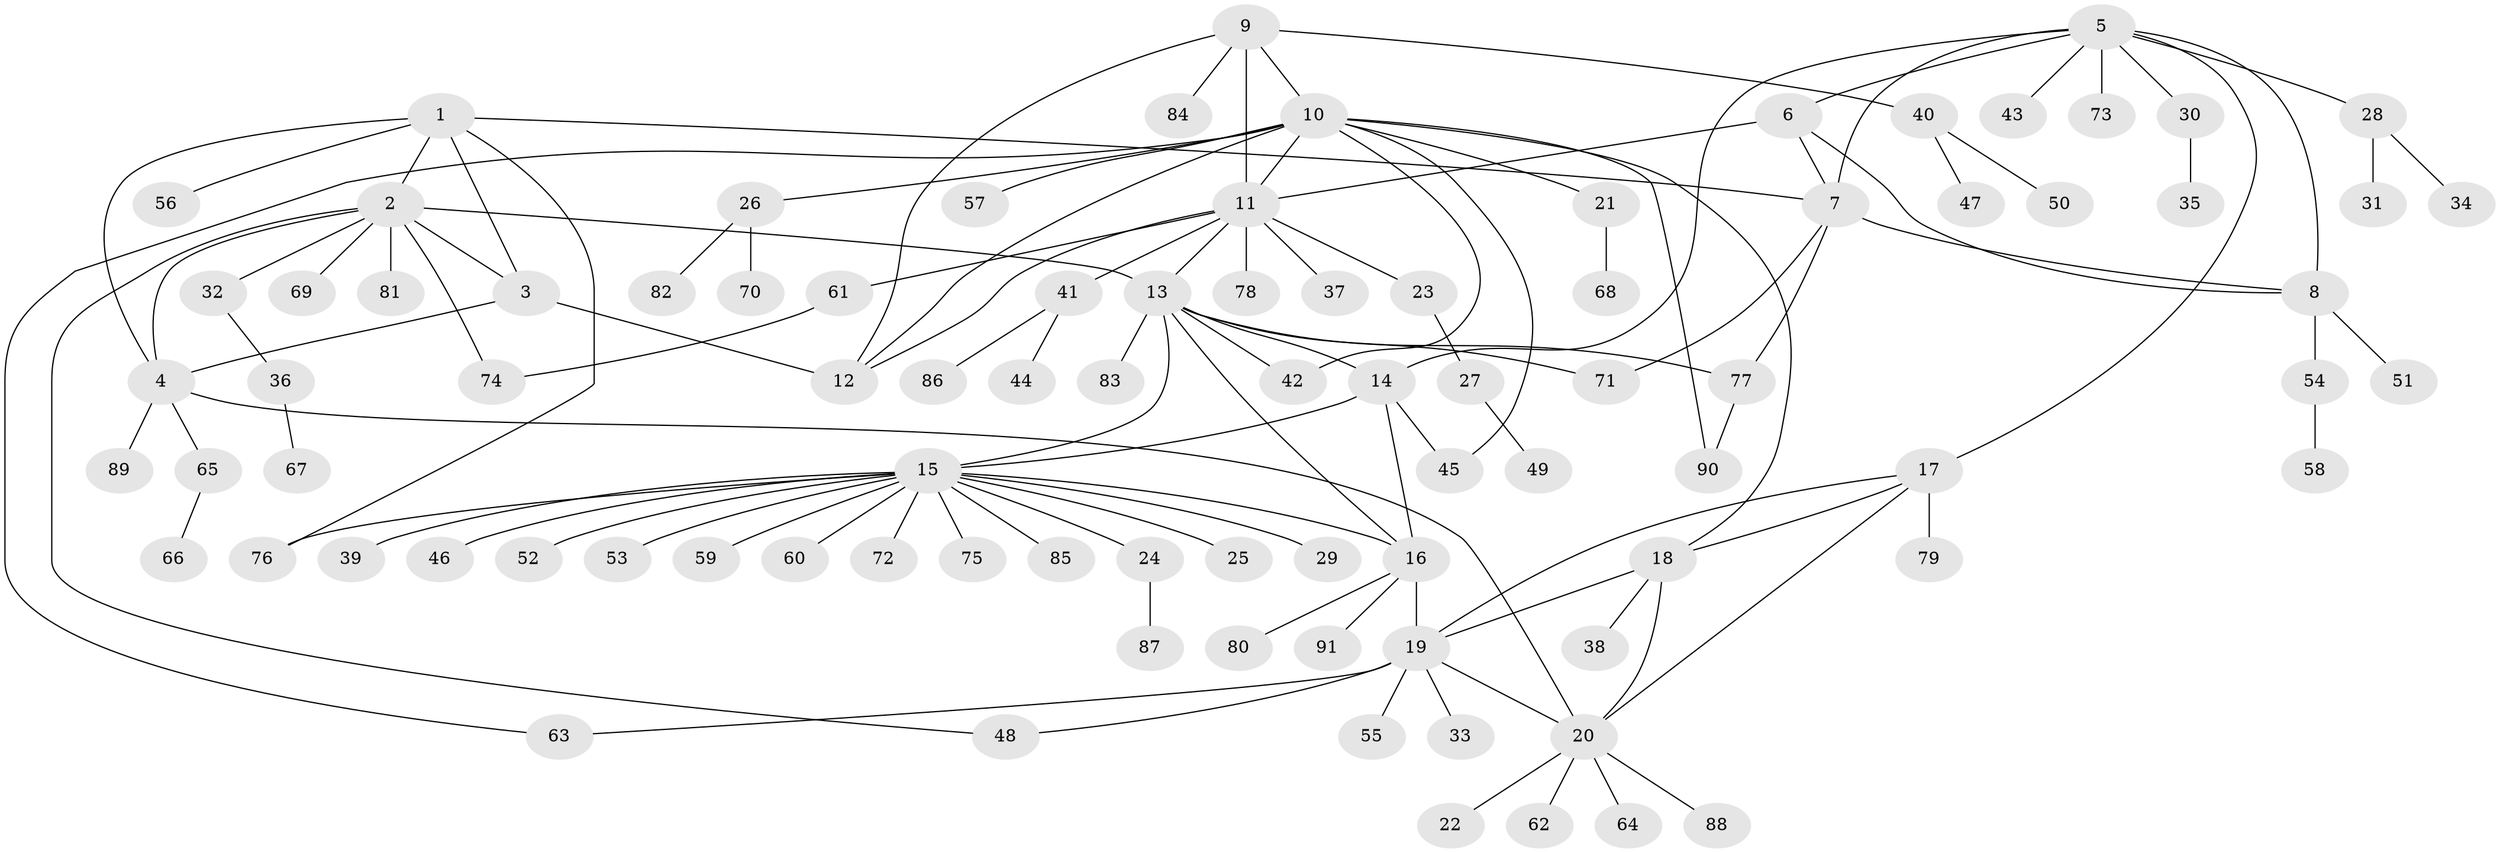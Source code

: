 // coarse degree distribution, {4: 0.05970149253731343, 7: 0.04477611940298507, 6: 0.029850746268656716, 11: 0.014925373134328358, 3: 0.04477611940298507, 17: 0.014925373134328358, 10: 0.014925373134328358, 15: 0.014925373134328358, 5: 0.014925373134328358, 2: 0.208955223880597, 1: 0.5373134328358209}
// Generated by graph-tools (version 1.1) at 2025/42/03/06/25 10:42:09]
// undirected, 91 vertices, 120 edges
graph export_dot {
graph [start="1"]
  node [color=gray90,style=filled];
  1;
  2;
  3;
  4;
  5;
  6;
  7;
  8;
  9;
  10;
  11;
  12;
  13;
  14;
  15;
  16;
  17;
  18;
  19;
  20;
  21;
  22;
  23;
  24;
  25;
  26;
  27;
  28;
  29;
  30;
  31;
  32;
  33;
  34;
  35;
  36;
  37;
  38;
  39;
  40;
  41;
  42;
  43;
  44;
  45;
  46;
  47;
  48;
  49;
  50;
  51;
  52;
  53;
  54;
  55;
  56;
  57;
  58;
  59;
  60;
  61;
  62;
  63;
  64;
  65;
  66;
  67;
  68;
  69;
  70;
  71;
  72;
  73;
  74;
  75;
  76;
  77;
  78;
  79;
  80;
  81;
  82;
  83;
  84;
  85;
  86;
  87;
  88;
  89;
  90;
  91;
  1 -- 2;
  1 -- 3;
  1 -- 4;
  1 -- 7;
  1 -- 56;
  1 -- 76;
  2 -- 3;
  2 -- 4;
  2 -- 13;
  2 -- 32;
  2 -- 48;
  2 -- 69;
  2 -- 74;
  2 -- 81;
  3 -- 4;
  3 -- 12;
  4 -- 20;
  4 -- 65;
  4 -- 89;
  5 -- 6;
  5 -- 7;
  5 -- 8;
  5 -- 14;
  5 -- 17;
  5 -- 28;
  5 -- 30;
  5 -- 43;
  5 -- 73;
  6 -- 7;
  6 -- 8;
  6 -- 11;
  7 -- 8;
  7 -- 71;
  7 -- 77;
  8 -- 51;
  8 -- 54;
  9 -- 10;
  9 -- 11;
  9 -- 12;
  9 -- 40;
  9 -- 84;
  10 -- 11;
  10 -- 12;
  10 -- 18;
  10 -- 21;
  10 -- 26;
  10 -- 42;
  10 -- 45;
  10 -- 57;
  10 -- 63;
  10 -- 90;
  11 -- 12;
  11 -- 13;
  11 -- 23;
  11 -- 37;
  11 -- 41;
  11 -- 61;
  11 -- 78;
  13 -- 14;
  13 -- 15;
  13 -- 16;
  13 -- 42;
  13 -- 71;
  13 -- 77;
  13 -- 83;
  14 -- 15;
  14 -- 16;
  14 -- 45;
  15 -- 16;
  15 -- 24;
  15 -- 25;
  15 -- 29;
  15 -- 39;
  15 -- 46;
  15 -- 52;
  15 -- 53;
  15 -- 59;
  15 -- 60;
  15 -- 72;
  15 -- 75;
  15 -- 76;
  15 -- 85;
  16 -- 19;
  16 -- 80;
  16 -- 91;
  17 -- 18;
  17 -- 19;
  17 -- 20;
  17 -- 79;
  18 -- 19;
  18 -- 20;
  18 -- 38;
  19 -- 20;
  19 -- 33;
  19 -- 48;
  19 -- 55;
  19 -- 63;
  20 -- 22;
  20 -- 62;
  20 -- 64;
  20 -- 88;
  21 -- 68;
  23 -- 27;
  24 -- 87;
  26 -- 70;
  26 -- 82;
  27 -- 49;
  28 -- 31;
  28 -- 34;
  30 -- 35;
  32 -- 36;
  36 -- 67;
  40 -- 47;
  40 -- 50;
  41 -- 44;
  41 -- 86;
  54 -- 58;
  61 -- 74;
  65 -- 66;
  77 -- 90;
}
